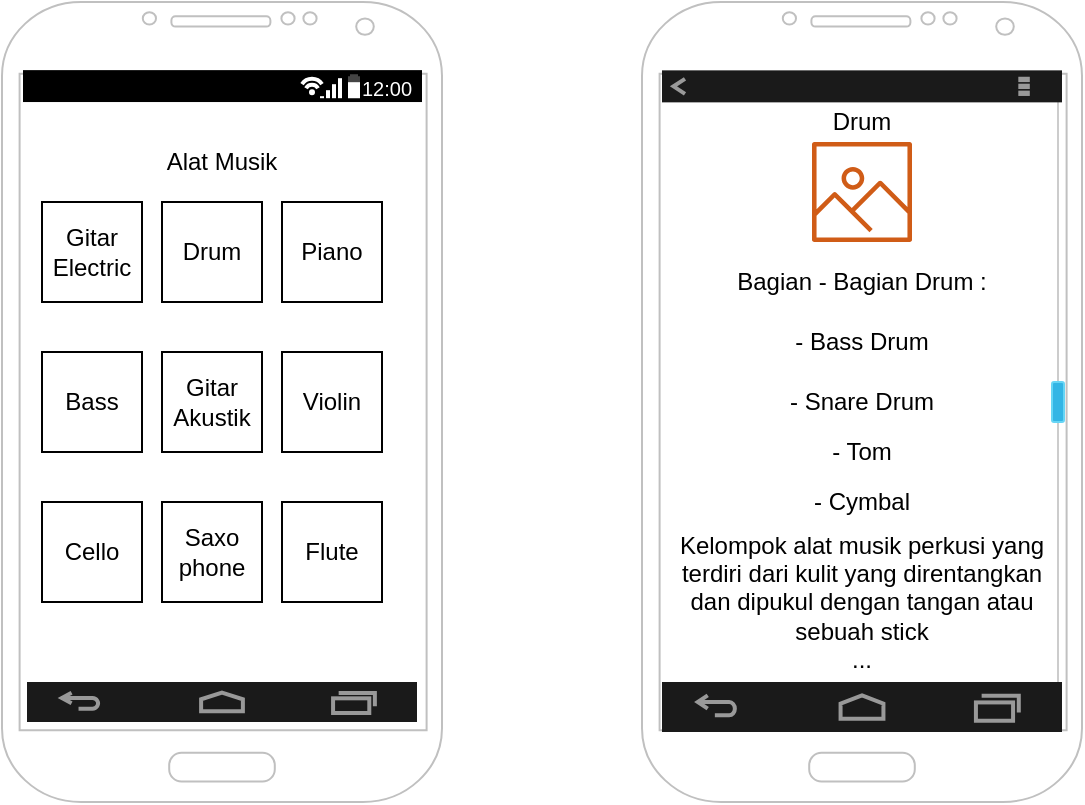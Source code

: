 <mxfile version="13.9.9" type="device"><diagram id="H6aPZuc0h48SL16ziOz8" name="Page-1"><mxGraphModel dx="868" dy="510" grid="1" gridSize="10" guides="1" tooltips="1" connect="1" arrows="1" fold="1" page="1" pageScale="1" pageWidth="850" pageHeight="1100" math="0" shadow="0"><root><mxCell id="0"/><mxCell id="1" parent="0"/><mxCell id="Wy8zdBQK28GKRdAATVb9-1" value="" style="verticalLabelPosition=bottom;verticalAlign=top;html=1;shadow=0;dashed=0;strokeWidth=1;shape=mxgraph.android.phone2;strokeColor=#c0c0c0;" vertex="1" parent="1"><mxGeometry x="120" y="40" width="220" height="400" as="geometry"/></mxCell><mxCell id="Wy8zdBQK28GKRdAATVb9-2" value="Alat Musik" style="text;html=1;strokeColor=none;fillColor=none;align=center;verticalAlign=middle;whiteSpace=wrap;rounded=0;" vertex="1" parent="1"><mxGeometry x="180" y="110" width="100" height="20" as="geometry"/></mxCell><mxCell id="Wy8zdBQK28GKRdAATVb9-3" value="Gitar&lt;br&gt;Electric" style="whiteSpace=wrap;html=1;aspect=fixed;" vertex="1" parent="1"><mxGeometry x="140" y="140" width="50" height="50" as="geometry"/></mxCell><mxCell id="Wy8zdBQK28GKRdAATVb9-4" value="Drum" style="whiteSpace=wrap;html=1;aspect=fixed;" vertex="1" parent="1"><mxGeometry x="200" y="140" width="50" height="50" as="geometry"/></mxCell><mxCell id="Wy8zdBQK28GKRdAATVb9-5" value="Piano" style="whiteSpace=wrap;html=1;aspect=fixed;" vertex="1" parent="1"><mxGeometry x="260" y="140" width="50" height="50" as="geometry"/></mxCell><mxCell id="Wy8zdBQK28GKRdAATVb9-6" value="Bass" style="whiteSpace=wrap;html=1;aspect=fixed;" vertex="1" parent="1"><mxGeometry x="140" y="215" width="50" height="50" as="geometry"/></mxCell><mxCell id="Wy8zdBQK28GKRdAATVb9-7" value="Gitar&lt;br&gt;Akustik" style="whiteSpace=wrap;html=1;aspect=fixed;" vertex="1" parent="1"><mxGeometry x="200" y="215" width="50" height="50" as="geometry"/></mxCell><mxCell id="Wy8zdBQK28GKRdAATVb9-8" value="Violin" style="whiteSpace=wrap;html=1;aspect=fixed;" vertex="1" parent="1"><mxGeometry x="260" y="215" width="50" height="50" as="geometry"/></mxCell><mxCell id="Wy8zdBQK28GKRdAATVb9-9" value="Cello" style="whiteSpace=wrap;html=1;aspect=fixed;" vertex="1" parent="1"><mxGeometry x="140" y="290" width="50" height="50" as="geometry"/></mxCell><mxCell id="Wy8zdBQK28GKRdAATVb9-10" value="Saxo&lt;br&gt;phone" style="whiteSpace=wrap;html=1;aspect=fixed;" vertex="1" parent="1"><mxGeometry x="200" y="290" width="50" height="50" as="geometry"/></mxCell><mxCell id="Wy8zdBQK28GKRdAATVb9-11" value="Flute" style="whiteSpace=wrap;html=1;aspect=fixed;" vertex="1" parent="1"><mxGeometry x="260" y="290" width="50" height="50" as="geometry"/></mxCell><mxCell id="Wy8zdBQK28GKRdAATVb9-12" value="" style="verticalLabelPosition=bottom;verticalAlign=top;html=1;shadow=0;dashed=0;strokeWidth=1;shape=mxgraph.android.phone2;strokeColor=#c0c0c0;" vertex="1" parent="1"><mxGeometry x="440" y="40" width="220" height="400" as="geometry"/></mxCell><mxCell id="Wy8zdBQK28GKRdAATVb9-13" value="" style="outlineConnect=0;fontColor=#232F3E;gradientColor=none;fillColor=#D05C17;strokeColor=none;dashed=0;verticalLabelPosition=bottom;verticalAlign=top;align=center;html=1;fontSize=12;fontStyle=0;aspect=fixed;pointerEvents=1;shape=mxgraph.aws4.container_registry_image;" vertex="1" parent="1"><mxGeometry x="525" y="110" width="50" height="50" as="geometry"/></mxCell><mxCell id="Wy8zdBQK28GKRdAATVb9-14" value="Drum" style="text;html=1;strokeColor=none;fillColor=none;align=center;verticalAlign=middle;whiteSpace=wrap;rounded=0;" vertex="1" parent="1"><mxGeometry x="530" y="90" width="40" height="20" as="geometry"/></mxCell><mxCell id="Wy8zdBQK28GKRdAATVb9-15" value="Kelompok alat musik perkusi yang terdiri dari kulit yang direntangkan dan dipukul dengan tangan atau sebuah stick&lt;br&gt;..." style="text;html=1;strokeColor=none;fillColor=none;align=center;verticalAlign=middle;whiteSpace=wrap;rounded=0;" vertex="1" parent="1"><mxGeometry x="455" y="300" width="190" height="80" as="geometry"/></mxCell><mxCell id="Wy8zdBQK28GKRdAATVb9-16" value="" style="verticalLabelPosition=bottom;verticalAlign=top;html=1;shadow=0;dashed=0;strokeWidth=1;shape=mxgraph.android.quickscroll3;dy=0.5;fillColor=#33b5e5;strokeColor=#66D5F5;" vertex="1" parent="1"><mxGeometry x="645" y="80" width="6" height="320" as="geometry"/></mxCell><mxCell id="Wy8zdBQK28GKRdAATVb9-17" value="Bagian - Bagian Drum :" style="text;html=1;strokeColor=none;fillColor=none;align=center;verticalAlign=middle;whiteSpace=wrap;rounded=0;" vertex="1" parent="1"><mxGeometry x="485" y="170" width="130" height="20" as="geometry"/></mxCell><mxCell id="Wy8zdBQK28GKRdAATVb9-19" value="- Bass Drum" style="text;html=1;strokeColor=none;fillColor=none;align=center;verticalAlign=middle;whiteSpace=wrap;rounded=0;" vertex="1" parent="1"><mxGeometry x="480" y="200" width="140" height="20" as="geometry"/></mxCell><mxCell id="Wy8zdBQK28GKRdAATVb9-20" value="- Snare Drum" style="text;html=1;strokeColor=none;fillColor=none;align=center;verticalAlign=middle;whiteSpace=wrap;rounded=0;" vertex="1" parent="1"><mxGeometry x="480" y="230" width="140" height="20" as="geometry"/></mxCell><mxCell id="Wy8zdBQK28GKRdAATVb9-21" value="- Tom" style="text;html=1;strokeColor=none;fillColor=none;align=center;verticalAlign=middle;whiteSpace=wrap;rounded=0;" vertex="1" parent="1"><mxGeometry x="510" y="255" width="80" height="20" as="geometry"/></mxCell><mxCell id="Wy8zdBQK28GKRdAATVb9-22" value="- Cymbal" style="text;html=1;strokeColor=none;fillColor=none;align=center;verticalAlign=middle;whiteSpace=wrap;rounded=0;" vertex="1" parent="1"><mxGeometry x="510" y="280" width="80" height="20" as="geometry"/></mxCell><mxCell id="Wy8zdBQK28GKRdAATVb9-23" value="" style="verticalLabelPosition=bottom;verticalAlign=top;html=1;shadow=0;dashed=0;strokeWidth=2;shape=mxgraph.android.navigation_bar_1_landscape;fillColor=#1A1A1A;strokeColor=#999999;" vertex="1" parent="1"><mxGeometry x="132.5" y="380" width="195" height="20" as="geometry"/></mxCell><mxCell id="Wy8zdBQK28GKRdAATVb9-24" value="" style="verticalLabelPosition=bottom;verticalAlign=top;html=1;shadow=0;dashed=0;strokeWidth=2;shape=mxgraph.android.navigation_bar_1_landscape;fillColor=#1A1A1A;strokeColor=#999999;" vertex="1" parent="1"><mxGeometry x="450" y="380" width="200" height="25" as="geometry"/></mxCell><mxCell id="Wy8zdBQK28GKRdAATVb9-25" value="" style="strokeWidth=1;html=1;shadow=0;dashed=0;shape=mxgraph.android.statusBar;align=center;fillColor=#000000;strokeColor=#ffffff;fontColor=#ffffff;fontSize=10;" vertex="1" parent="1"><mxGeometry x="130.5" y="74.18" width="199.5" height="15.83" as="geometry"/></mxCell><mxCell id="Wy8zdBQK28GKRdAATVb9-27" value="" style="strokeWidth=1;html=1;shadow=0;dashed=0;shape=mxgraph.android.action_bar;fillColor=#1A1A1A;strokeColor=#c0c0c0;strokeWidth=2;fontColor=#FFFFFF;" vertex="1" parent="1"><mxGeometry x="450" y="74.18" width="200" height="16" as="geometry"/></mxCell><mxCell id="Wy8zdBQK28GKRdAATVb9-28" style="edgeStyle=orthogonalEdgeStyle;rounded=0;orthogonalLoop=1;jettySize=auto;html=1;exitX=0.5;exitY=1;exitDx=0;exitDy=0;" edge="1" parent="1" source="Wy8zdBQK28GKRdAATVb9-2" target="Wy8zdBQK28GKRdAATVb9-2"><mxGeometry relative="1" as="geometry"/></mxCell></root></mxGraphModel></diagram></mxfile>